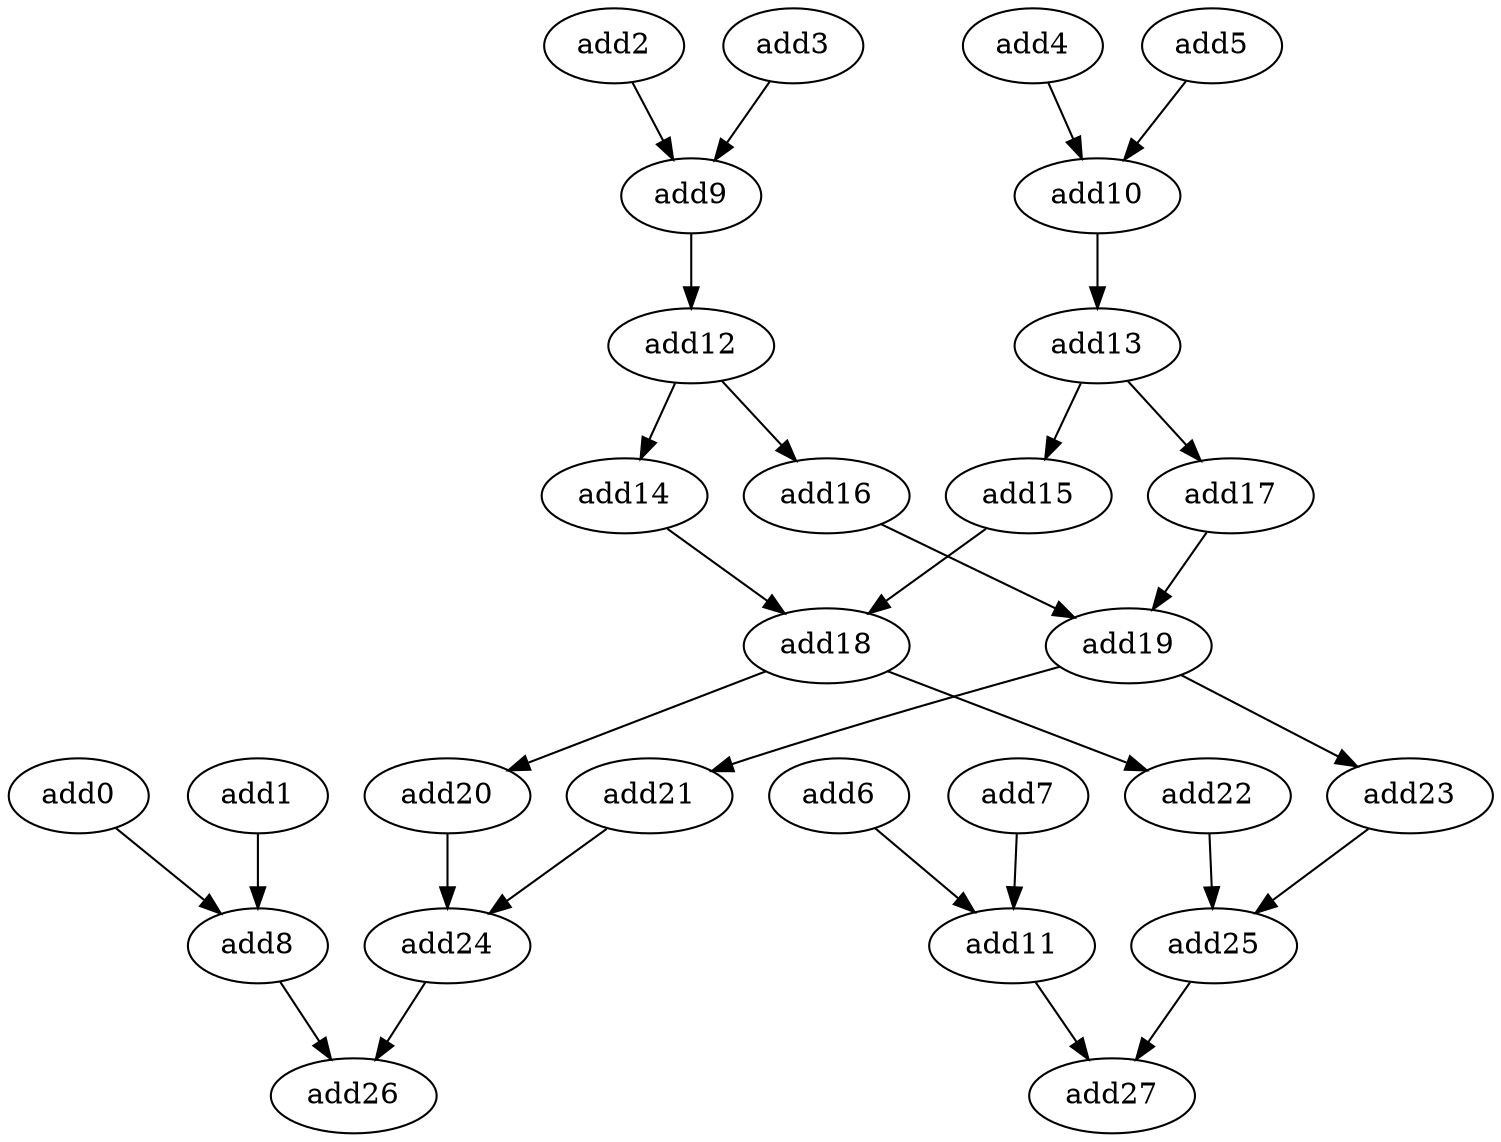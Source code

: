 strict digraph  {
add0 [opcode=add];
add1 [opcode=add];
add2 [opcode=add];
add3 [opcode=add];
add4 [opcode=add];
add5 [opcode=add];
add6 [opcode=add];
add7 [opcode=add];
add8 [opcode=add];
add9 [opcode=add];
add10 [opcode=add];
add11 [opcode=add];
add12 [opcode=add];
add13 [opcode=add];
add14 [opcode=add];
add15 [opcode=add];
add16 [opcode=add];
add17 [opcode=add];
add18 [opcode=add];
add19 [opcode=add];
add20 [opcode=add];
add21 [opcode=add];
add22 [opcode=add];
add23 [opcode=add];
add24 [opcode=add];
add25 [opcode=add];
add26 [opcode=add];
add27 [opcode=add];
add0 -> add8;
add1 -> add8;
add2 -> add9;
add3 -> add9;
add4 -> add10;
add5 -> add10;
add6 -> add11;
add7 -> add11;
add8 -> add26;
add9 -> add12;
add10 -> add13;
add11 -> add27;
add12 -> add14;
add12 -> add16;
add13 -> add15;
add13 -> add17;
add14 -> add18;
add15 -> add18;
add16 -> add19;
add17 -> add19;
add18 -> add20;
add18 -> add22;
add19 -> add21;
add19 -> add23;
add20 -> add24;
add21 -> add24;
add22 -> add25;
add23 -> add25;
add24 -> add26;
add25 -> add27;
}
